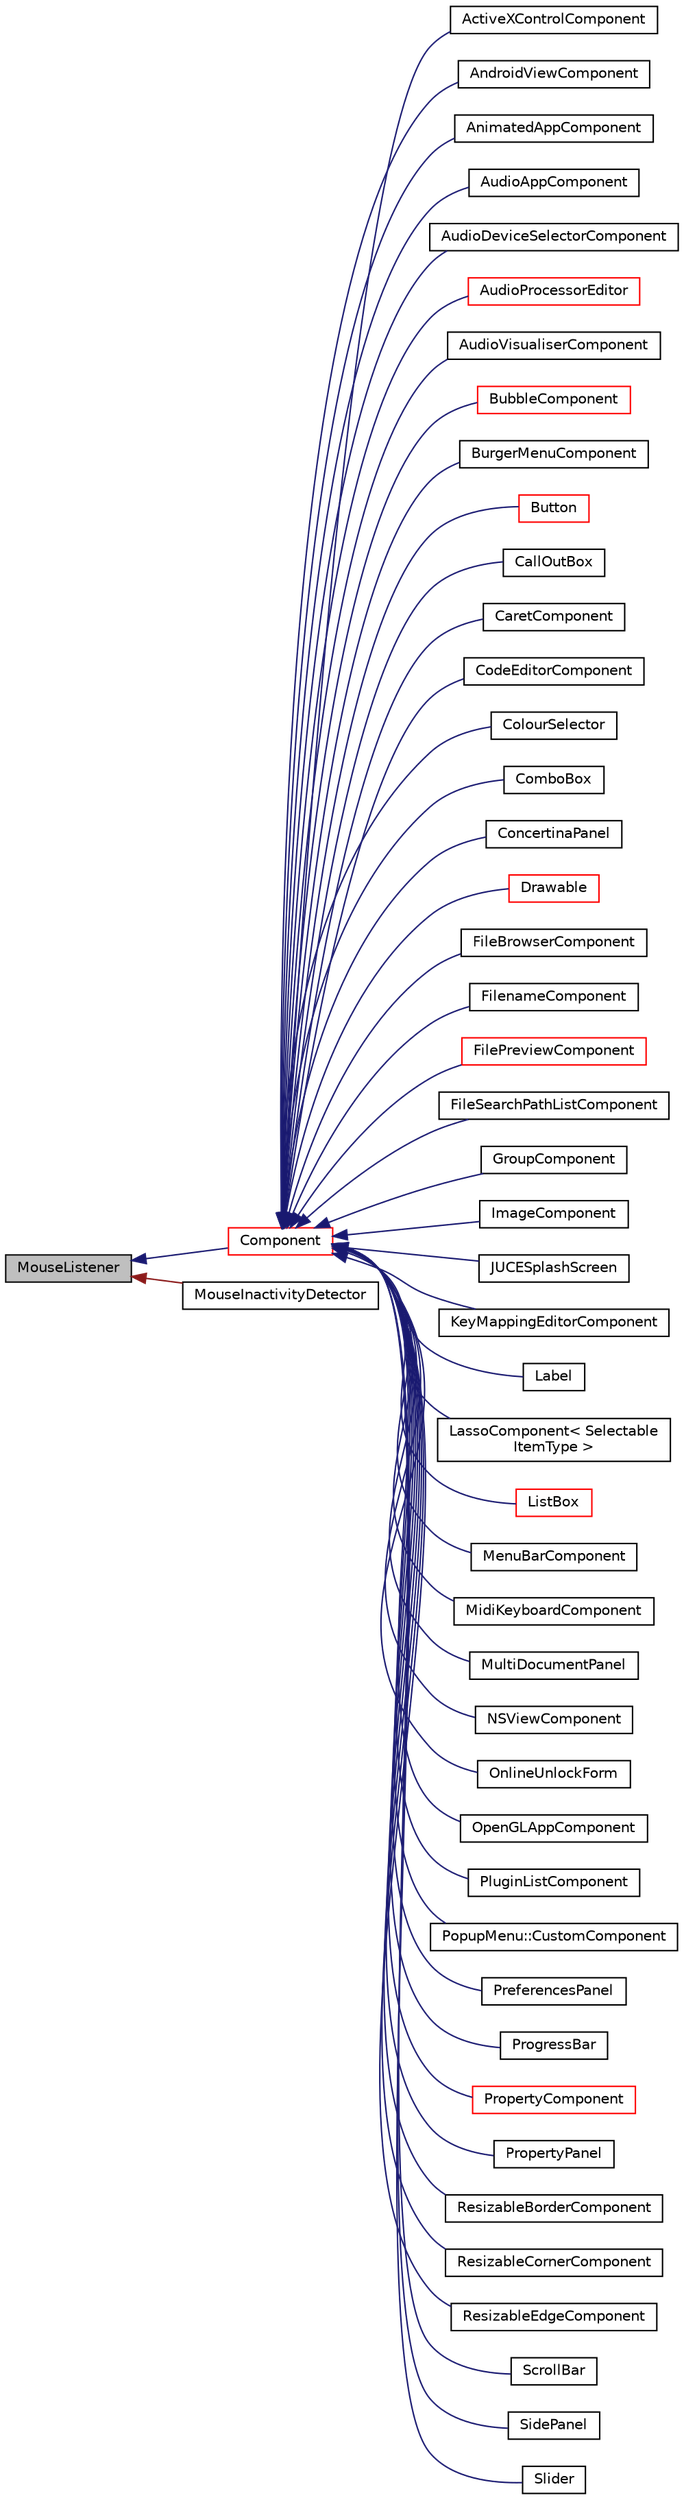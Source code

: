 digraph "MouseListener"
{
  bgcolor="transparent";
  edge [fontname="Helvetica",fontsize="10",labelfontname="Helvetica",labelfontsize="10"];
  node [fontname="Helvetica",fontsize="10",shape=record];
  rankdir="LR";
  Node0 [label="MouseListener",height=0.2,width=0.4,color="black", fillcolor="grey75", style="filled", fontcolor="black"];
  Node0 -> Node1 [dir="back",color="midnightblue",fontsize="10",style="solid",fontname="Helvetica"];
  Node1 [label="Component",height=0.2,width=0.4,color="red",URL="$classComponent.html",tooltip="The base class for all JUCE user-interface objects. "];
  Node1 -> Node2 [dir="back",color="midnightblue",fontsize="10",style="solid",fontname="Helvetica"];
  Node2 [label="ActiveXControlComponent",height=0.2,width=0.4,color="black",URL="$classActiveXControlComponent.html",tooltip="A Windows-specific class that can create and embed an ActiveX control inside itself. "];
  Node1 -> Node3 [dir="back",color="midnightblue",fontsize="10",style="solid",fontname="Helvetica"];
  Node3 [label="AndroidViewComponent",height=0.2,width=0.4,color="black",URL="$classAndroidViewComponent.html",tooltip="An Android-specific class that can create and embed a View inside itself. "];
  Node1 -> Node4 [dir="back",color="midnightblue",fontsize="10",style="solid",fontname="Helvetica"];
  Node4 [label="AnimatedAppComponent",height=0.2,width=0.4,color="black",URL="$classAnimatedAppComponent.html",tooltip="A base class for writing simple one-page graphical apps. "];
  Node1 -> Node5 [dir="back",color="midnightblue",fontsize="10",style="solid",fontname="Helvetica"];
  Node5 [label="AudioAppComponent",height=0.2,width=0.4,color="black",URL="$classAudioAppComponent.html",tooltip="A base class for writing audio apps that stream from the audio i/o devices. "];
  Node1 -> Node6 [dir="back",color="midnightblue",fontsize="10",style="solid",fontname="Helvetica"];
  Node6 [label="AudioDeviceSelectorComponent",height=0.2,width=0.4,color="black",URL="$classAudioDeviceSelectorComponent.html",tooltip="A component containing controls to let the user change the audio settings of an AudioDeviceManager ob..."];
  Node1 -> Node7 [dir="back",color="midnightblue",fontsize="10",style="solid",fontname="Helvetica"];
  Node7 [label="AudioProcessorEditor",height=0.2,width=0.4,color="red",URL="$classAudioProcessorEditor.html",tooltip="Base class for the component that acts as the GUI for an AudioProcessor. "];
  Node1 -> Node9 [dir="back",color="midnightblue",fontsize="10",style="solid",fontname="Helvetica"];
  Node9 [label="AudioVisualiserComponent",height=0.2,width=0.4,color="black",URL="$classAudioVisualiserComponent.html",tooltip="A simple component that can be used to show a scrolling waveform of audio data. "];
  Node1 -> Node10 [dir="back",color="midnightblue",fontsize="10",style="solid",fontname="Helvetica"];
  Node10 [label="BubbleComponent",height=0.2,width=0.4,color="red",URL="$classBubbleComponent.html",tooltip="A component for showing a message or other graphics inside a speech-bubble-shaped outline..."];
  Node1 -> Node12 [dir="back",color="midnightblue",fontsize="10",style="solid",fontname="Helvetica"];
  Node12 [label="BurgerMenuComponent",height=0.2,width=0.4,color="black",URL="$classBurgerMenuComponent.html",tooltip="A component which lists all menu items and groups them into categories by their respective parent men..."];
  Node1 -> Node13 [dir="back",color="midnightblue",fontsize="10",style="solid",fontname="Helvetica"];
  Node13 [label="Button",height=0.2,width=0.4,color="red",URL="$classButton.html",tooltip="A base class for buttons. "];
  Node1 -> Node24 [dir="back",color="midnightblue",fontsize="10",style="solid",fontname="Helvetica"];
  Node24 [label="CallOutBox",height=0.2,width=0.4,color="black",URL="$classCallOutBox.html",tooltip="A box with a small arrow that can be used as a temporary pop-up window to show extra controls when a ..."];
  Node1 -> Node25 [dir="back",color="midnightblue",fontsize="10",style="solid",fontname="Helvetica"];
  Node25 [label="CaretComponent",height=0.2,width=0.4,color="black",URL="$classCaretComponent.html",tooltip="{GUI} "];
  Node1 -> Node26 [dir="back",color="midnightblue",fontsize="10",style="solid",fontname="Helvetica"];
  Node26 [label="CodeEditorComponent",height=0.2,width=0.4,color="black",URL="$classCodeEditorComponent.html",tooltip="A text editor component designed specifically for source code. "];
  Node1 -> Node27 [dir="back",color="midnightblue",fontsize="10",style="solid",fontname="Helvetica"];
  Node27 [label="ColourSelector",height=0.2,width=0.4,color="black",URL="$classColourSelector.html",tooltip="A component that lets the user choose a colour. "];
  Node1 -> Node28 [dir="back",color="midnightblue",fontsize="10",style="solid",fontname="Helvetica"];
  Node28 [label="ComboBox",height=0.2,width=0.4,color="black",URL="$classComboBox.html",tooltip="A component that lets the user choose from a drop-down list of choices. "];
  Node1 -> Node29 [dir="back",color="midnightblue",fontsize="10",style="solid",fontname="Helvetica"];
  Node29 [label="ConcertinaPanel",height=0.2,width=0.4,color="black",URL="$classConcertinaPanel.html",tooltip="A panel which holds a vertical stack of components which can be expanded and contracted. "];
  Node1 -> Node30 [dir="back",color="midnightblue",fontsize="10",style="solid",fontname="Helvetica"];
  Node30 [label="Drawable",height=0.2,width=0.4,color="red",URL="$classDrawable.html",tooltip="The base class for objects which can draw themselves, e.g. "];
  Node1 -> Node37 [dir="back",color="midnightblue",fontsize="10",style="solid",fontname="Helvetica"];
  Node37 [label="FileBrowserComponent",height=0.2,width=0.4,color="black",URL="$classFileBrowserComponent.html",tooltip="A component for browsing and selecting a file or directory to open or save. "];
  Node1 -> Node38 [dir="back",color="midnightblue",fontsize="10",style="solid",fontname="Helvetica"];
  Node38 [label="FilenameComponent",height=0.2,width=0.4,color="black",URL="$classFilenameComponent.html",tooltip="Shows a filename as an editable text box, with a &#39;browse&#39; button and a drop-down list for recently se..."];
  Node1 -> Node39 [dir="back",color="midnightblue",fontsize="10",style="solid",fontname="Helvetica"];
  Node39 [label="FilePreviewComponent",height=0.2,width=0.4,color="red",URL="$classFilePreviewComponent.html",tooltip="Base class for components that live inside a file chooser dialog box and show previews of the files t..."];
  Node1 -> Node41 [dir="back",color="midnightblue",fontsize="10",style="solid",fontname="Helvetica"];
  Node41 [label="FileSearchPathListComponent",height=0.2,width=0.4,color="black",URL="$classFileSearchPathListComponent.html",tooltip="Shows a set of file paths in a list, allowing them to be added, removed or re-ordered. "];
  Node1 -> Node42 [dir="back",color="midnightblue",fontsize="10",style="solid",fontname="Helvetica"];
  Node42 [label="GroupComponent",height=0.2,width=0.4,color="black",URL="$classGroupComponent.html",tooltip="A component that draws an outline around itself and has an optional title at the top, for drawing an outline around a group of controls. "];
  Node1 -> Node43 [dir="back",color="midnightblue",fontsize="10",style="solid",fontname="Helvetica"];
  Node43 [label="ImageComponent",height=0.2,width=0.4,color="black",URL="$classImageComponent.html",tooltip="A component that simply displays an image. "];
  Node1 -> Node44 [dir="back",color="midnightblue",fontsize="10",style="solid",fontname="Helvetica"];
  Node44 [label="JUCESplashScreen",height=0.2,width=0.4,color="black",URL="$classJUCESplashScreen.html",tooltip="The standard JUCE splash screen component. "];
  Node1 -> Node45 [dir="back",color="midnightblue",fontsize="10",style="solid",fontname="Helvetica"];
  Node45 [label="KeyMappingEditorComponent",height=0.2,width=0.4,color="black",URL="$classKeyMappingEditorComponent.html",tooltip="A component to allow editing of the keymaps stored by a KeyPressMappingSet object. "];
  Node1 -> Node46 [dir="back",color="midnightblue",fontsize="10",style="solid",fontname="Helvetica"];
  Node46 [label="Label",height=0.2,width=0.4,color="black",URL="$classLabel.html",tooltip="A component that displays a text string, and can optionally become a text editor when clicked..."];
  Node1 -> Node47 [dir="back",color="midnightblue",fontsize="10",style="solid",fontname="Helvetica"];
  Node47 [label="LassoComponent\< Selectable\lItemType \>",height=0.2,width=0.4,color="black",URL="$classLassoComponent.html",tooltip="A component that acts as a rectangular selection region, which you drag with the mouse to select grou..."];
  Node1 -> Node48 [dir="back",color="midnightblue",fontsize="10",style="solid",fontname="Helvetica"];
  Node48 [label="ListBox",height=0.2,width=0.4,color="red",URL="$classListBox.html",tooltip="A list of items that can be scrolled vertically. "];
  Node1 -> Node51 [dir="back",color="midnightblue",fontsize="10",style="solid",fontname="Helvetica"];
  Node51 [label="MenuBarComponent",height=0.2,width=0.4,color="black",URL="$classMenuBarComponent.html",tooltip="A menu bar component. "];
  Node1 -> Node52 [dir="back",color="midnightblue",fontsize="10",style="solid",fontname="Helvetica"];
  Node52 [label="MidiKeyboardComponent",height=0.2,width=0.4,color="black",URL="$classMidiKeyboardComponent.html",tooltip="A component that displays a piano keyboard, whose notes can be clicked on. "];
  Node1 -> Node53 [dir="back",color="midnightblue",fontsize="10",style="solid",fontname="Helvetica"];
  Node53 [label="MultiDocumentPanel",height=0.2,width=0.4,color="black",URL="$classMultiDocumentPanel.html",tooltip="A component that contains a set of other components either in floating windows or tabs..."];
  Node1 -> Node54 [dir="back",color="midnightblue",fontsize="10",style="solid",fontname="Helvetica"];
  Node54 [label="NSViewComponent",height=0.2,width=0.4,color="black",URL="$classNSViewComponent.html",tooltip="A Mac-specific class that can create and embed an NSView inside itself. "];
  Node1 -> Node55 [dir="back",color="midnightblue",fontsize="10",style="solid",fontname="Helvetica"];
  Node55 [label="OnlineUnlockForm",height=0.2,width=0.4,color="black",URL="$classOnlineUnlockForm.html",tooltip="Acts as a GUI which asks the user for their details, and calls the approriate methods on your OnlineU..."];
  Node1 -> Node56 [dir="back",color="midnightblue",fontsize="10",style="solid",fontname="Helvetica"];
  Node56 [label="OpenGLAppComponent",height=0.2,width=0.4,color="black",URL="$classOpenGLAppComponent.html",tooltip="A base class for writing simple one-page graphical apps. "];
  Node1 -> Node57 [dir="back",color="midnightblue",fontsize="10",style="solid",fontname="Helvetica"];
  Node57 [label="PluginListComponent",height=0.2,width=0.4,color="black",URL="$classPluginListComponent.html",tooltip="A component displaying a list of plugins, with options to scan for them, add, remove and sort them..."];
  Node1 -> Node58 [dir="back",color="midnightblue",fontsize="10",style="solid",fontname="Helvetica"];
  Node58 [label="PopupMenu::CustomComponent",height=0.2,width=0.4,color="black",URL="$classPopupMenu_1_1CustomComponent.html",tooltip="A user-defined component that can be used as an item in a popup menu. "];
  Node1 -> Node59 [dir="back",color="midnightblue",fontsize="10",style="solid",fontname="Helvetica"];
  Node59 [label="PreferencesPanel",height=0.2,width=0.4,color="black",URL="$classPreferencesPanel.html",tooltip="A component with a set of buttons at the top for changing between pages of preferences. "];
  Node1 -> Node60 [dir="back",color="midnightblue",fontsize="10",style="solid",fontname="Helvetica"];
  Node60 [label="ProgressBar",height=0.2,width=0.4,color="black",URL="$classProgressBar.html",tooltip="A progress bar component. "];
  Node1 -> Node61 [dir="back",color="midnightblue",fontsize="10",style="solid",fontname="Helvetica"];
  Node61 [label="PropertyComponent",height=0.2,width=0.4,color="red",URL="$classPropertyComponent.html",tooltip="A base class for a component that goes in a PropertyPanel and displays one of an item&#39;s properties..."];
  Node1 -> Node68 [dir="back",color="midnightblue",fontsize="10",style="solid",fontname="Helvetica"];
  Node68 [label="PropertyPanel",height=0.2,width=0.4,color="black",URL="$classPropertyPanel.html",tooltip="A panel that holds a list of PropertyComponent objects. "];
  Node1 -> Node69 [dir="back",color="midnightblue",fontsize="10",style="solid",fontname="Helvetica"];
  Node69 [label="ResizableBorderComponent",height=0.2,width=0.4,color="black",URL="$classResizableBorderComponent.html",tooltip="A component that resizes its parent component when dragged. "];
  Node1 -> Node70 [dir="back",color="midnightblue",fontsize="10",style="solid",fontname="Helvetica"];
  Node70 [label="ResizableCornerComponent",height=0.2,width=0.4,color="black",URL="$classResizableCornerComponent.html",tooltip="A component that resizes a parent component when dragged. "];
  Node1 -> Node71 [dir="back",color="midnightblue",fontsize="10",style="solid",fontname="Helvetica"];
  Node71 [label="ResizableEdgeComponent",height=0.2,width=0.4,color="black",URL="$classResizableEdgeComponent.html",tooltip="A component that resizes its parent component when dragged. "];
  Node1 -> Node72 [dir="back",color="midnightblue",fontsize="10",style="solid",fontname="Helvetica"];
  Node72 [label="ScrollBar",height=0.2,width=0.4,color="black",URL="$classScrollBar.html",tooltip="A scrollbar component. "];
  Node1 -> Node73 [dir="back",color="midnightblue",fontsize="10",style="solid",fontname="Helvetica"];
  Node73 [label="SidePanel",height=0.2,width=0.4,color="black",URL="$classSidePanel.html",tooltip="A component that is positioned on either the left- or right-hand side of its parent, containing a header and some content. "];
  Node1 -> Node74 [dir="back",color="midnightblue",fontsize="10",style="solid",fontname="Helvetica"];
  Node74 [label="Slider",height=0.2,width=0.4,color="black",URL="$classSlider.html",tooltip="A slider control for changing a value. "];
  Node0 -> Node100 [dir="back",color="firebrick4",fontsize="10",style="solid",fontname="Helvetica"];
  Node100 [label="MouseInactivityDetector",height=0.2,width=0.4,color="black",URL="$classMouseInactivityDetector.html",tooltip="This object watches for mouse-events happening within a component, and if the mouse remains still for..."];
}
